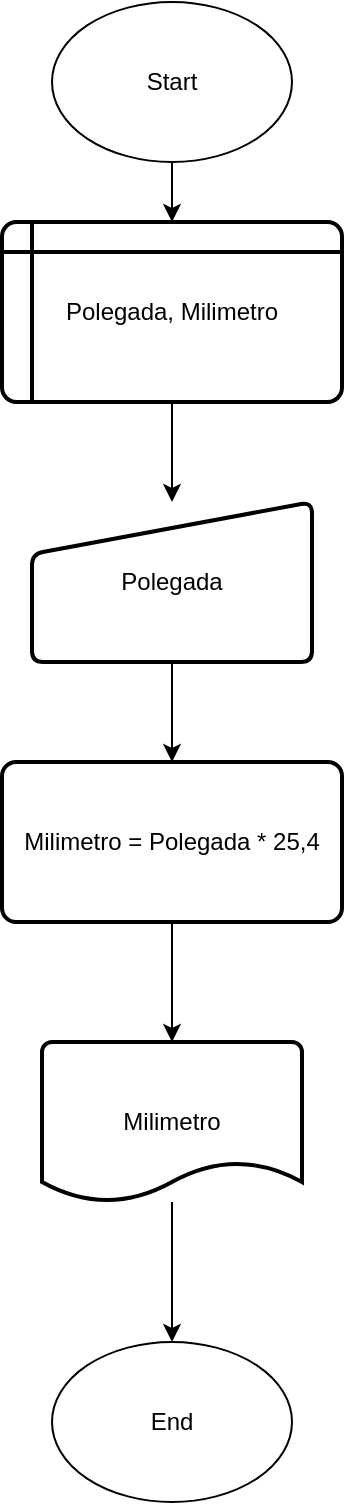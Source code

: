 <mxfile version="13.6.5" type="github">
  <diagram id="3nMyK2orpvnVmSB7CtmM" name="Page-1">
    <mxGraphModel dx="1381" dy="764" grid="1" gridSize="10" guides="1" tooltips="1" connect="1" arrows="1" fold="1" page="1" pageScale="1" pageWidth="827" pageHeight="1169" math="0" shadow="0">
      <root>
        <mxCell id="0" />
        <mxCell id="1" parent="0" />
        <mxCell id="wXtGfVZ9J5T2TpAT4OFN-1" value="Start" style="ellipse;whiteSpace=wrap;html=1;" vertex="1" parent="1">
          <mxGeometry x="60" y="40" width="120" height="80" as="geometry" />
        </mxCell>
        <mxCell id="wXtGfVZ9J5T2TpAT4OFN-5" value="Polegada, Milimetro" style="shape=internalStorage;whiteSpace=wrap;html=1;dx=15;dy=15;rounded=1;arcSize=8;strokeWidth=2;" vertex="1" parent="1">
          <mxGeometry x="35" y="150" width="170" height="90" as="geometry" />
        </mxCell>
        <mxCell id="wXtGfVZ9J5T2TpAT4OFN-6" value="Milimetro = Polegada * 25,4" style="rounded=1;whiteSpace=wrap;html=1;absoluteArcSize=1;arcSize=14;strokeWidth=2;" vertex="1" parent="1">
          <mxGeometry x="35" y="420" width="170" height="80" as="geometry" />
        </mxCell>
        <mxCell id="wXtGfVZ9J5T2TpAT4OFN-8" value="Polegada" style="html=1;strokeWidth=2;shape=manualInput;whiteSpace=wrap;rounded=1;size=26;arcSize=11;" vertex="1" parent="1">
          <mxGeometry x="50" y="290" width="140" height="80" as="geometry" />
        </mxCell>
        <mxCell id="wXtGfVZ9J5T2TpAT4OFN-10" value="Milimetro" style="strokeWidth=2;html=1;shape=mxgraph.flowchart.document2;whiteSpace=wrap;size=0.25;" vertex="1" parent="1">
          <mxGeometry x="55" y="560" width="130" height="80" as="geometry" />
        </mxCell>
        <mxCell id="wXtGfVZ9J5T2TpAT4OFN-11" value="End" style="ellipse;whiteSpace=wrap;html=1;" vertex="1" parent="1">
          <mxGeometry x="60" y="710" width="120" height="80" as="geometry" />
        </mxCell>
        <mxCell id="wXtGfVZ9J5T2TpAT4OFN-12" value="" style="endArrow=classic;html=1;entryX=0.5;entryY=0;entryDx=0;entryDy=0;" edge="1" parent="1" source="wXtGfVZ9J5T2TpAT4OFN-10" target="wXtGfVZ9J5T2TpAT4OFN-11">
          <mxGeometry width="50" height="50" relative="1" as="geometry">
            <mxPoint x="390" y="440" as="sourcePoint" />
            <mxPoint x="440" y="390" as="targetPoint" />
          </mxGeometry>
        </mxCell>
        <mxCell id="wXtGfVZ9J5T2TpAT4OFN-13" value="" style="endArrow=classic;html=1;exitX=0.5;exitY=1;exitDx=0;exitDy=0;entryX=0.5;entryY=0;entryDx=0;entryDy=0;entryPerimeter=0;" edge="1" parent="1" source="wXtGfVZ9J5T2TpAT4OFN-6" target="wXtGfVZ9J5T2TpAT4OFN-10">
          <mxGeometry width="50" height="50" relative="1" as="geometry">
            <mxPoint x="390" y="440" as="sourcePoint" />
            <mxPoint x="440" y="390" as="targetPoint" />
          </mxGeometry>
        </mxCell>
        <mxCell id="wXtGfVZ9J5T2TpAT4OFN-14" value="" style="endArrow=classic;html=1;exitX=0.5;exitY=1;exitDx=0;exitDy=0;entryX=0.5;entryY=0;entryDx=0;entryDy=0;" edge="1" parent="1" source="wXtGfVZ9J5T2TpAT4OFN-8" target="wXtGfVZ9J5T2TpAT4OFN-6">
          <mxGeometry width="50" height="50" relative="1" as="geometry">
            <mxPoint x="390" y="440" as="sourcePoint" />
            <mxPoint x="440" y="390" as="targetPoint" />
          </mxGeometry>
        </mxCell>
        <mxCell id="wXtGfVZ9J5T2TpAT4OFN-15" value="" style="endArrow=classic;html=1;exitX=0.5;exitY=1;exitDx=0;exitDy=0;entryX=0.5;entryY=0;entryDx=0;entryDy=0;" edge="1" parent="1" source="wXtGfVZ9J5T2TpAT4OFN-5" target="wXtGfVZ9J5T2TpAT4OFN-8">
          <mxGeometry width="50" height="50" relative="1" as="geometry">
            <mxPoint x="390" y="440" as="sourcePoint" />
            <mxPoint x="440" y="390" as="targetPoint" />
          </mxGeometry>
        </mxCell>
        <mxCell id="wXtGfVZ9J5T2TpAT4OFN-16" value="" style="endArrow=classic;html=1;exitX=0.5;exitY=1;exitDx=0;exitDy=0;entryX=0.5;entryY=0;entryDx=0;entryDy=0;" edge="1" parent="1" source="wXtGfVZ9J5T2TpAT4OFN-1" target="wXtGfVZ9J5T2TpAT4OFN-5">
          <mxGeometry width="50" height="50" relative="1" as="geometry">
            <mxPoint x="390" y="440" as="sourcePoint" />
            <mxPoint x="440" y="390" as="targetPoint" />
          </mxGeometry>
        </mxCell>
      </root>
    </mxGraphModel>
  </diagram>
</mxfile>
